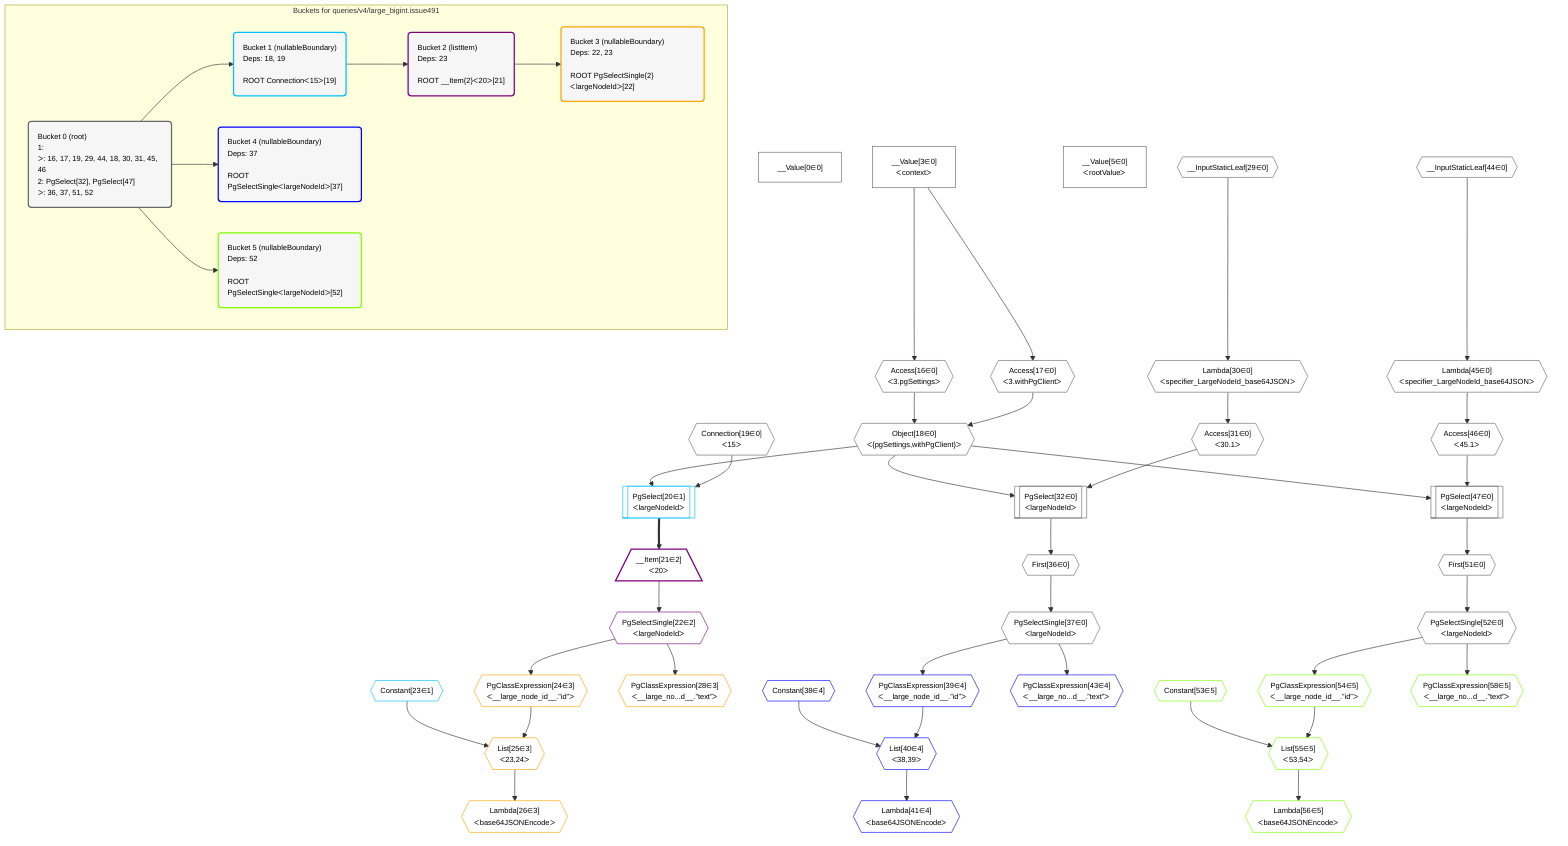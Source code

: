 %%{init: {'themeVariables': { 'fontSize': '12px'}}}%%
graph TD
    classDef path fill:#eee,stroke:#000,color:#000
    classDef plan fill:#fff,stroke-width:1px,color:#000
    classDef itemplan fill:#fff,stroke-width:2px,color:#000
    classDef unbatchedplan fill:#dff,stroke-width:1px,color:#000
    classDef sideeffectplan fill:#fcc,stroke-width:2px,color:#000
    classDef bucket fill:#f6f6f6,color:#000,stroke-width:2px,text-align:left


    %% define steps
    __Value0["__Value[0∈0]"]:::plan
    __Value3["__Value[3∈0]<br />ᐸcontextᐳ"]:::plan
    __Value5["__Value[5∈0]<br />ᐸrootValueᐳ"]:::plan
    Access16{{"Access[16∈0]<br />ᐸ3.pgSettingsᐳ"}}:::plan
    Access17{{"Access[17∈0]<br />ᐸ3.withPgClientᐳ"}}:::plan
    Object18{{"Object[18∈0]<br />ᐸ{pgSettings,withPgClient}ᐳ"}}:::plan
    Connection19{{"Connection[19∈0]<br />ᐸ15ᐳ"}}:::plan
    PgSelect20[["PgSelect[20∈1]<br />ᐸlargeNodeIdᐳ"]]:::plan
    __Item21[/"__Item[21∈2]<br />ᐸ20ᐳ"\]:::itemplan
    PgSelectSingle22{{"PgSelectSingle[22∈2]<br />ᐸlargeNodeIdᐳ"}}:::plan
    Constant23{{"Constant[23∈1]"}}:::plan
    PgClassExpression24{{"PgClassExpression[24∈3]<br />ᐸ__large_node_id__.”id”ᐳ"}}:::plan
    List25{{"List[25∈3]<br />ᐸ23,24ᐳ"}}:::plan
    Lambda26{{"Lambda[26∈3]<br />ᐸbase64JSONEncodeᐳ"}}:::plan
    PgClassExpression28{{"PgClassExpression[28∈3]<br />ᐸ__large_no...d__.”text”ᐳ"}}:::plan
    __InputStaticLeaf29{{"__InputStaticLeaf[29∈0]"}}:::plan
    Lambda30{{"Lambda[30∈0]<br />ᐸspecifier_LargeNodeId_base64JSONᐳ"}}:::plan
    Access31{{"Access[31∈0]<br />ᐸ30.1ᐳ"}}:::plan
    PgSelect32[["PgSelect[32∈0]<br />ᐸlargeNodeIdᐳ"]]:::plan
    First36{{"First[36∈0]"}}:::plan
    PgSelectSingle37{{"PgSelectSingle[37∈0]<br />ᐸlargeNodeIdᐳ"}}:::plan
    Constant38{{"Constant[38∈4]"}}:::plan
    PgClassExpression39{{"PgClassExpression[39∈4]<br />ᐸ__large_node_id__.”id”ᐳ"}}:::plan
    List40{{"List[40∈4]<br />ᐸ38,39ᐳ"}}:::plan
    Lambda41{{"Lambda[41∈4]<br />ᐸbase64JSONEncodeᐳ"}}:::plan
    PgClassExpression43{{"PgClassExpression[43∈4]<br />ᐸ__large_no...d__.”text”ᐳ"}}:::plan
    __InputStaticLeaf44{{"__InputStaticLeaf[44∈0]"}}:::plan
    Lambda45{{"Lambda[45∈0]<br />ᐸspecifier_LargeNodeId_base64JSONᐳ"}}:::plan
    Access46{{"Access[46∈0]<br />ᐸ45.1ᐳ"}}:::plan
    PgSelect47[["PgSelect[47∈0]<br />ᐸlargeNodeIdᐳ"]]:::plan
    First51{{"First[51∈0]"}}:::plan
    PgSelectSingle52{{"PgSelectSingle[52∈0]<br />ᐸlargeNodeIdᐳ"}}:::plan
    Constant53{{"Constant[53∈5]"}}:::plan
    PgClassExpression54{{"PgClassExpression[54∈5]<br />ᐸ__large_node_id__.”id”ᐳ"}}:::plan
    List55{{"List[55∈5]<br />ᐸ53,54ᐳ"}}:::plan
    Lambda56{{"Lambda[56∈5]<br />ᐸbase64JSONEncodeᐳ"}}:::plan
    PgClassExpression58{{"PgClassExpression[58∈5]<br />ᐸ__large_no...d__.”text”ᐳ"}}:::plan

    %% plan dependencies
    __Value3 --> Access16
    __Value3 --> Access17
    Access16 & Access17 --> Object18
    Object18 & Connection19 --> PgSelect20
    PgSelect20 ==> __Item21
    __Item21 --> PgSelectSingle22
    PgSelectSingle22 --> PgClassExpression24
    Constant23 & PgClassExpression24 --> List25
    List25 --> Lambda26
    PgSelectSingle22 --> PgClassExpression28
    __InputStaticLeaf29 --> Lambda30
    Lambda30 --> Access31
    Object18 & Access31 --> PgSelect32
    PgSelect32 --> First36
    First36 --> PgSelectSingle37
    PgSelectSingle37 --> PgClassExpression39
    Constant38 & PgClassExpression39 --> List40
    List40 --> Lambda41
    PgSelectSingle37 --> PgClassExpression43
    __InputStaticLeaf44 --> Lambda45
    Lambda45 --> Access46
    Object18 & Access46 --> PgSelect47
    PgSelect47 --> First51
    First51 --> PgSelectSingle52
    PgSelectSingle52 --> PgClassExpression54
    Constant53 & PgClassExpression54 --> List55
    List55 --> Lambda56
    PgSelectSingle52 --> PgClassExpression58

    subgraph "Buckets for queries/v4/large_bigint.issue491"
    Bucket0("Bucket 0 (root)<br />1: <br />ᐳ: 16, 17, 19, 29, 44, 18, 30, 31, 45, 46<br />2: PgSelect[32], PgSelect[47]<br />ᐳ: 36, 37, 51, 52"):::bucket
    classDef bucket0 stroke:#696969
    class Bucket0,__Value0,__Value3,__Value5,Access16,Access17,Object18,Connection19,__InputStaticLeaf29,Lambda30,Access31,PgSelect32,First36,PgSelectSingle37,__InputStaticLeaf44,Lambda45,Access46,PgSelect47,First51,PgSelectSingle52 bucket0
    Bucket1("Bucket 1 (nullableBoundary)<br />Deps: 18, 19<br /><br />ROOT Connectionᐸ15ᐳ[19]"):::bucket
    classDef bucket1 stroke:#00bfff
    class Bucket1,PgSelect20,Constant23 bucket1
    Bucket2("Bucket 2 (listItem)<br />Deps: 23<br /><br />ROOT __Item{2}ᐸ20ᐳ[21]"):::bucket
    classDef bucket2 stroke:#7f007f
    class Bucket2,__Item21,PgSelectSingle22 bucket2
    Bucket3("Bucket 3 (nullableBoundary)<br />Deps: 22, 23<br /><br />ROOT PgSelectSingle{2}ᐸlargeNodeIdᐳ[22]"):::bucket
    classDef bucket3 stroke:#ffa500
    class Bucket3,PgClassExpression24,List25,Lambda26,PgClassExpression28 bucket3
    Bucket4("Bucket 4 (nullableBoundary)<br />Deps: 37<br /><br />ROOT PgSelectSingleᐸlargeNodeIdᐳ[37]"):::bucket
    classDef bucket4 stroke:#0000ff
    class Bucket4,Constant38,PgClassExpression39,List40,Lambda41,PgClassExpression43 bucket4
    Bucket5("Bucket 5 (nullableBoundary)<br />Deps: 52<br /><br />ROOT PgSelectSingleᐸlargeNodeIdᐳ[52]"):::bucket
    classDef bucket5 stroke:#7fff00
    class Bucket5,Constant53,PgClassExpression54,List55,Lambda56,PgClassExpression58 bucket5
    Bucket0 --> Bucket1 & Bucket4 & Bucket5
    Bucket1 --> Bucket2
    Bucket2 --> Bucket3
    end